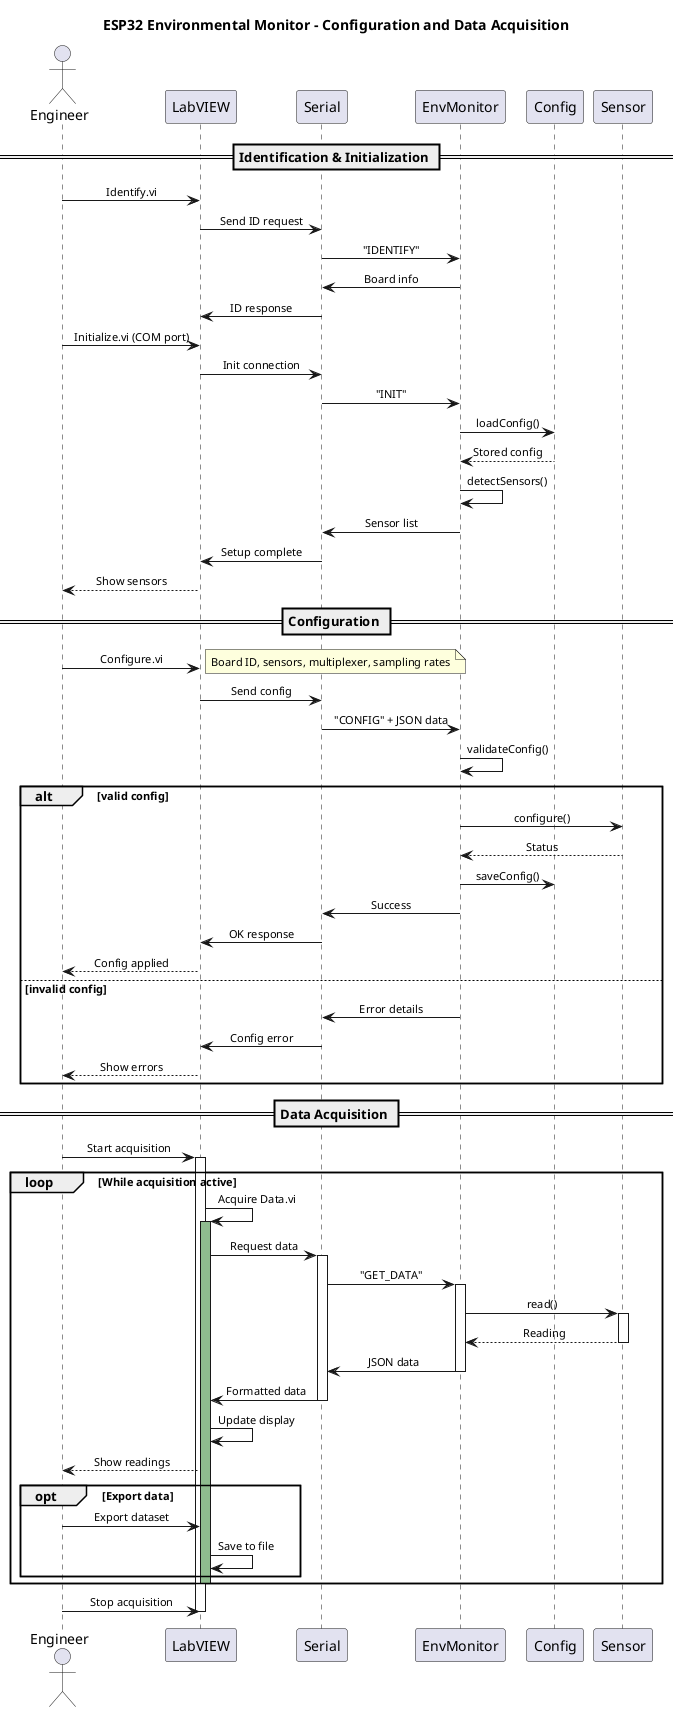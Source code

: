 @startuml 'ESP32 Environmental Monitor Sequence Diagram

skinparam sequenceMessageAlign center
skinparam sequenceArrowFontSize 11
skinparam noteFontSize 11

title ESP32 Environmental Monitor - Configuration and Data Acquisition

actor "Engineer" as User
participant "LabVIEW" as LV
participant "Serial" as Serial
participant "EnvMonitor" as EM
participant "Config" as Config
participant "Sensor" as Sensor

== Identification & Initialization ==

User -> LV: Identify.vi
LV -> Serial: Send ID request
Serial -> EM: "IDENTIFY"
EM -> Serial: Board info
Serial -> LV: ID response

User -> LV: Initialize.vi (COM port)
LV -> Serial: Init connection
Serial -> EM: "INIT"
EM -> Config: loadConfig()
Config --> EM: Stored config
EM -> EM: detectSensors()
EM -> Serial: Sensor list
Serial -> LV: Setup complete
LV --> User: Show sensors

== Configuration ==

User -> LV: Configure.vi
note right: Board ID, sensors, multiplexer, sampling rates

LV -> Serial: Send config
Serial -> EM: "CONFIG" + JSON data
EM -> EM: validateConfig()

alt valid config
  EM -> Sensor: configure()
  Sensor --> EM: Status
  EM -> Config: saveConfig()
  EM -> Serial: Success
  Serial -> LV: OK response
  LV --> User: Config applied
else invalid config
  EM -> Serial: Error details
  Serial -> LV: Config error
  LV --> User: Show errors
end

== Data Acquisition ==

User -> LV: Start acquisition
activate LV

loop While acquisition active
  LV -> LV: Acquire Data.vi
  activate LV #DarkSeaGreen
  
  LV -> Serial: Request data
  activate Serial
  Serial -> EM: "GET_DATA"
  activate EM
  
  EM -> Sensor: read()
  activate Sensor
  Sensor --> EM: Reading
  deactivate Sensor
  
  EM -> Serial: JSON data
  deactivate EM
  Serial -> LV: Formatted data
  deactivate Serial
  
  LV -> LV: Update display
  LV --> User: Show readings
  
  opt Export data
    User -> LV: Export dataset
    LV -> LV: Save to file
  end
  deactivate LV
end

User -> LV: Stop acquisition
deactivate LV
@enduml
